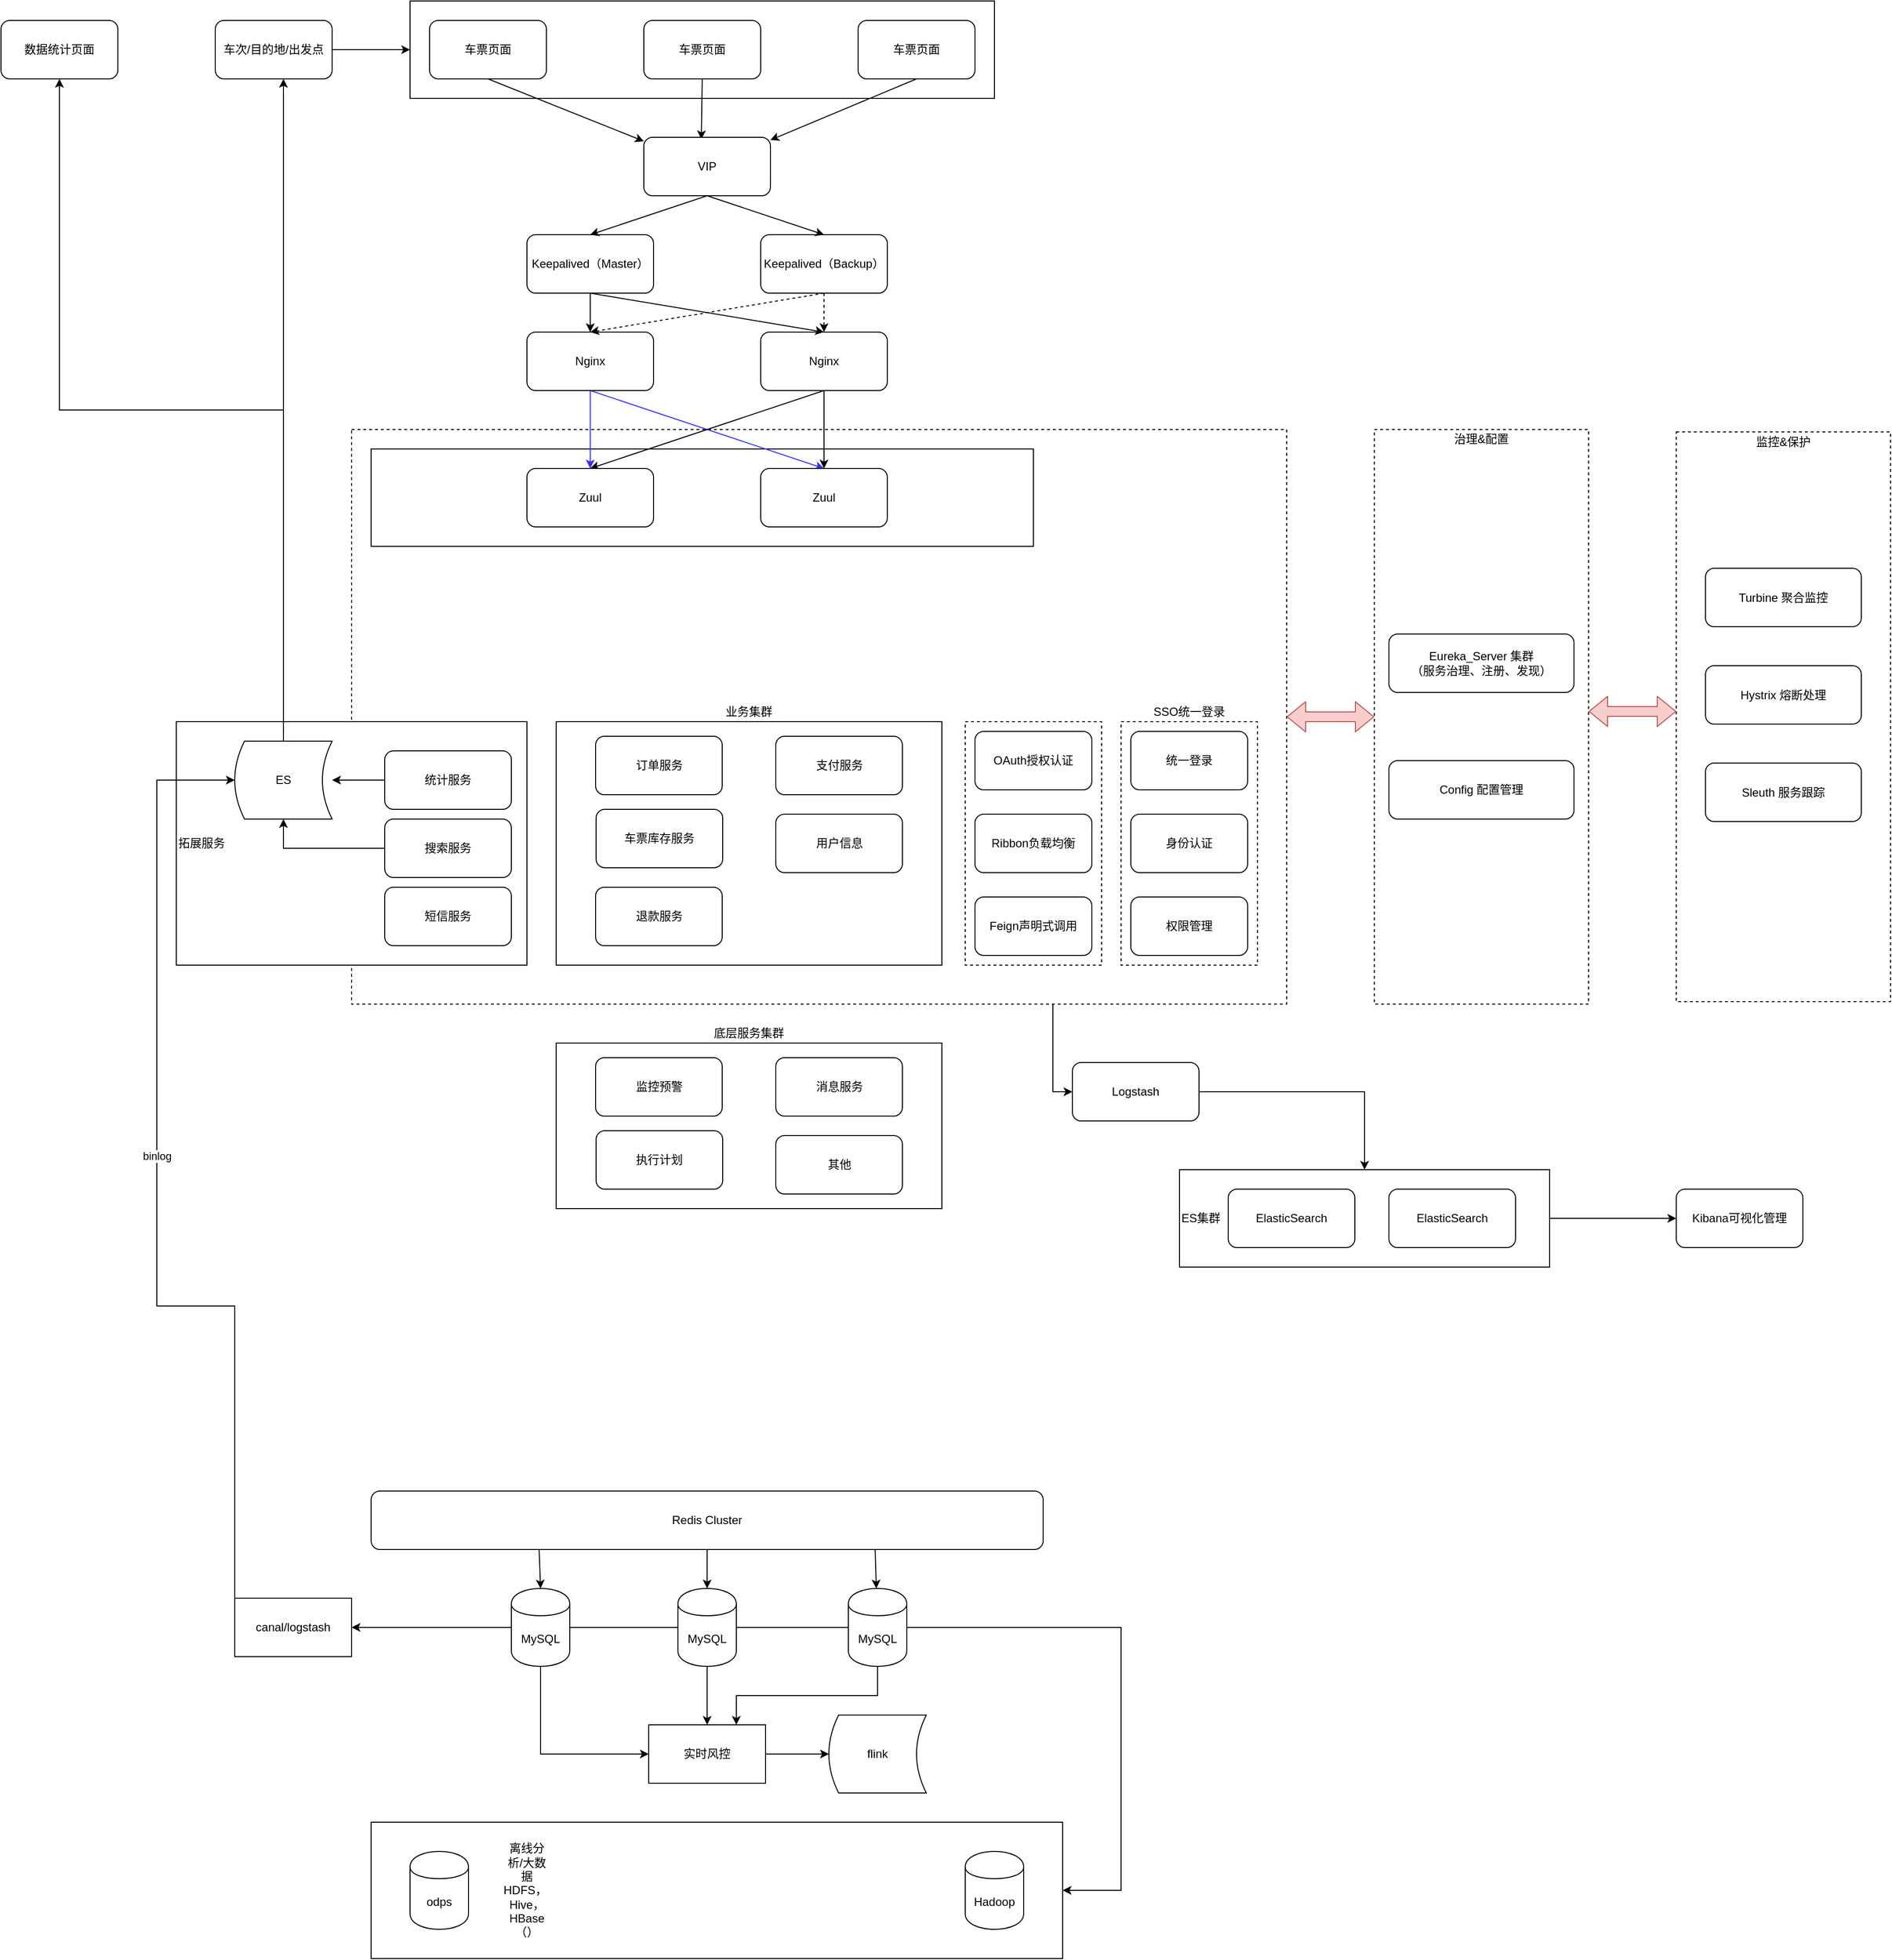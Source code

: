 <mxfile version="13.0.8" type="github">
  <diagram id="GGTAP_Dss6p3u6D_uiOW" name="第 1 页">
    <mxGraphModel dx="2062" dy="1131" grid="1" gridSize="10" guides="1" tooltips="1" connect="1" arrows="1" fold="1" page="1" pageScale="1" pageWidth="4681" pageHeight="3300" math="0" shadow="0">
      <root>
        <mxCell id="0" />
        <mxCell id="1" parent="0" />
        <mxCell id="-1Kdu_ao7LF9vzOcyDo0-9" style="edgeStyle=orthogonalEdgeStyle;rounded=0;orthogonalLoop=1;jettySize=auto;html=1;exitX=1;exitY=0.5;exitDx=0;exitDy=0;entryX=0;entryY=0.5;entryDx=0;entryDy=0;" edge="1" parent="1" source="-1Kdu_ao7LF9vzOcyDo0-6" target="-1Kdu_ao7LF9vzOcyDo0-8">
          <mxGeometry relative="1" as="geometry" />
        </mxCell>
        <mxCell id="-1Kdu_ao7LF9vzOcyDo0-6" value="ES集群" style="rounded=0;whiteSpace=wrap;html=1;align=left;" vertex="1" parent="1">
          <mxGeometry x="1230" y="1340" width="380" height="100" as="geometry" />
        </mxCell>
        <mxCell id="aDxzfi80MlIau34F5nmL-50" value="" style="rounded=0;whiteSpace=wrap;html=1;dashed=1;" parent="1" vertex="1">
          <mxGeometry x="1740" y="582.5" width="220" height="585" as="geometry" />
        </mxCell>
        <mxCell id="-1Kdu_ao7LF9vzOcyDo0-4" style="edgeStyle=orthogonalEdgeStyle;rounded=0;orthogonalLoop=1;jettySize=auto;html=1;exitX=0.75;exitY=1;exitDx=0;exitDy=0;entryX=0;entryY=0.5;entryDx=0;entryDy=0;" edge="1" parent="1" source="aDxzfi80MlIau34F5nmL-46" target="-1Kdu_ao7LF9vzOcyDo0-3">
          <mxGeometry relative="1" as="geometry" />
        </mxCell>
        <mxCell id="aDxzfi80MlIau34F5nmL-46" value="" style="rounded=0;whiteSpace=wrap;html=1;dashed=1;" parent="1" vertex="1">
          <mxGeometry x="380" y="580" width="960" height="590" as="geometry" />
        </mxCell>
        <mxCell id="aDxzfi80MlIau34F5nmL-29" value="" style="rounded=0;whiteSpace=wrap;html=1;dashed=1;" parent="1" vertex="1">
          <mxGeometry x="1430" y="580" width="220" height="590" as="geometry" />
        </mxCell>
        <mxCell id="aDxzfi80MlIau34F5nmL-5" value="" style="rounded=0;whiteSpace=wrap;html=1;" parent="1" vertex="1">
          <mxGeometry x="590" y="880" width="396" height="250" as="geometry" />
        </mxCell>
        <mxCell id="aDxzfi80MlIau34F5nmL-4" value="拓展服务" style="rounded=0;whiteSpace=wrap;html=1;align=left;" parent="1" vertex="1">
          <mxGeometry x="200" y="880" width="360" height="250" as="geometry" />
        </mxCell>
        <mxCell id="o8Zs_roNA5FvOaUuxSW4-69" value="" style="rounded=0;whiteSpace=wrap;html=1;" parent="1" vertex="1">
          <mxGeometry x="440" y="140" width="600" height="100" as="geometry" />
        </mxCell>
        <mxCell id="o8Zs_roNA5FvOaUuxSW4-4" value="" style="rounded=0;whiteSpace=wrap;html=1;" parent="1" vertex="1">
          <mxGeometry x="400" y="600" width="680" height="100" as="geometry" />
        </mxCell>
        <mxCell id="dlgCpanpwa_J9QGgFaTf-9" style="rounded=0;orthogonalLoop=1;jettySize=auto;html=1;exitX=0.5;exitY=1;exitDx=0;exitDy=0;" parent="1" source="dlgCpanpwa_J9QGgFaTf-1" target="dlgCpanpwa_J9QGgFaTf-8" edge="1">
          <mxGeometry relative="1" as="geometry" />
        </mxCell>
        <mxCell id="dlgCpanpwa_J9QGgFaTf-1" value="车票页面" style="rounded=1;whiteSpace=wrap;html=1;" parent="1" vertex="1">
          <mxGeometry x="460" y="160" width="120" height="60" as="geometry" />
        </mxCell>
        <mxCell id="dlgCpanpwa_J9QGgFaTf-10" style="edgeStyle=none;rounded=0;orthogonalLoop=1;jettySize=auto;html=1;exitX=0.5;exitY=1;exitDx=0;exitDy=0;entryX=0.454;entryY=0.033;entryDx=0;entryDy=0;entryPerimeter=0;" parent="1" source="dlgCpanpwa_J9QGgFaTf-2" target="dlgCpanpwa_J9QGgFaTf-8" edge="1">
          <mxGeometry relative="1" as="geometry" />
        </mxCell>
        <mxCell id="dlgCpanpwa_J9QGgFaTf-2" value="车票页面" style="rounded=1;whiteSpace=wrap;html=1;" parent="1" vertex="1">
          <mxGeometry x="680" y="160" width="120" height="60" as="geometry" />
        </mxCell>
        <mxCell id="dlgCpanpwa_J9QGgFaTf-11" style="edgeStyle=none;rounded=0;orthogonalLoop=1;jettySize=auto;html=1;exitX=0.5;exitY=1;exitDx=0;exitDy=0;" parent="1" source="dlgCpanpwa_J9QGgFaTf-3" target="dlgCpanpwa_J9QGgFaTf-8" edge="1">
          <mxGeometry relative="1" as="geometry" />
        </mxCell>
        <mxCell id="dlgCpanpwa_J9QGgFaTf-3" value="车票页面" style="rounded=1;whiteSpace=wrap;html=1;" parent="1" vertex="1">
          <mxGeometry x="900" y="160" width="120" height="60" as="geometry" />
        </mxCell>
        <mxCell id="o8Zs_roNA5FvOaUuxSW4-7" style="edgeStyle=none;rounded=0;orthogonalLoop=1;jettySize=auto;html=1;exitX=0.5;exitY=1;exitDx=0;exitDy=0;entryX=0.5;entryY=0;entryDx=0;entryDy=0;strokeColor=#3333FF;" parent="1" source="dlgCpanpwa_J9QGgFaTf-4" target="o8Zs_roNA5FvOaUuxSW4-1" edge="1">
          <mxGeometry relative="1" as="geometry" />
        </mxCell>
        <mxCell id="o8Zs_roNA5FvOaUuxSW4-8" style="edgeStyle=none;rounded=0;orthogonalLoop=1;jettySize=auto;html=1;exitX=0.5;exitY=1;exitDx=0;exitDy=0;entryX=0.5;entryY=0;entryDx=0;entryDy=0;strokeColor=#3333FF;" parent="1" source="dlgCpanpwa_J9QGgFaTf-4" target="o8Zs_roNA5FvOaUuxSW4-3" edge="1">
          <mxGeometry relative="1" as="geometry" />
        </mxCell>
        <mxCell id="dlgCpanpwa_J9QGgFaTf-4" value="Nginx" style="rounded=1;whiteSpace=wrap;html=1;" parent="1" vertex="1">
          <mxGeometry x="560" y="480" width="130" height="60" as="geometry" />
        </mxCell>
        <mxCell id="o8Zs_roNA5FvOaUuxSW4-10" style="edgeStyle=none;rounded=0;orthogonalLoop=1;jettySize=auto;html=1;exitX=0.5;exitY=1;exitDx=0;exitDy=0;entryX=0.5;entryY=0;entryDx=0;entryDy=0;" parent="1" source="dlgCpanpwa_J9QGgFaTf-5" target="o8Zs_roNA5FvOaUuxSW4-1" edge="1">
          <mxGeometry relative="1" as="geometry" />
        </mxCell>
        <mxCell id="o8Zs_roNA5FvOaUuxSW4-12" style="edgeStyle=none;rounded=0;orthogonalLoop=1;jettySize=auto;html=1;exitX=0.5;exitY=1;exitDx=0;exitDy=0;entryX=0.5;entryY=0;entryDx=0;entryDy=0;" parent="1" source="dlgCpanpwa_J9QGgFaTf-5" target="o8Zs_roNA5FvOaUuxSW4-3" edge="1">
          <mxGeometry relative="1" as="geometry" />
        </mxCell>
        <mxCell id="dlgCpanpwa_J9QGgFaTf-5" value="Nginx" style="rounded=1;whiteSpace=wrap;html=1;" parent="1" vertex="1">
          <mxGeometry x="800" y="480" width="130" height="60" as="geometry" />
        </mxCell>
        <mxCell id="dlgCpanpwa_J9QGgFaTf-14" style="edgeStyle=none;rounded=0;orthogonalLoop=1;jettySize=auto;html=1;exitX=0.5;exitY=1;exitDx=0;exitDy=0;" parent="1" source="dlgCpanpwa_J9QGgFaTf-6" target="dlgCpanpwa_J9QGgFaTf-4" edge="1">
          <mxGeometry relative="1" as="geometry" />
        </mxCell>
        <mxCell id="dlgCpanpwa_J9QGgFaTf-16" style="edgeStyle=none;rounded=0;orthogonalLoop=1;jettySize=auto;html=1;exitX=0.5;exitY=1;exitDx=0;exitDy=0;entryX=0.5;entryY=0;entryDx=0;entryDy=0;" parent="1" source="dlgCpanpwa_J9QGgFaTf-6" target="dlgCpanpwa_J9QGgFaTf-5" edge="1">
          <mxGeometry relative="1" as="geometry" />
        </mxCell>
        <mxCell id="dlgCpanpwa_J9QGgFaTf-6" value="Keepalived（Master）" style="rounded=1;whiteSpace=wrap;html=1;" parent="1" vertex="1">
          <mxGeometry x="560" y="380" width="130" height="60" as="geometry" />
        </mxCell>
        <mxCell id="dlgCpanpwa_J9QGgFaTf-15" style="edgeStyle=none;rounded=0;orthogonalLoop=1;jettySize=auto;html=1;exitX=0.5;exitY=1;exitDx=0;exitDy=0;entryX=0.5;entryY=0;entryDx=0;entryDy=0;dashed=1;" parent="1" source="dlgCpanpwa_J9QGgFaTf-7" target="dlgCpanpwa_J9QGgFaTf-5" edge="1">
          <mxGeometry relative="1" as="geometry" />
        </mxCell>
        <mxCell id="dlgCpanpwa_J9QGgFaTf-17" style="edgeStyle=none;rounded=0;orthogonalLoop=1;jettySize=auto;html=1;exitX=0.5;exitY=1;exitDx=0;exitDy=0;entryX=0.5;entryY=0;entryDx=0;entryDy=0;dashed=1;" parent="1" source="dlgCpanpwa_J9QGgFaTf-7" target="dlgCpanpwa_J9QGgFaTf-4" edge="1">
          <mxGeometry relative="1" as="geometry" />
        </mxCell>
        <mxCell id="dlgCpanpwa_J9QGgFaTf-7" value="Keepalived（Backup）" style="rounded=1;whiteSpace=wrap;html=1;" parent="1" vertex="1">
          <mxGeometry x="800" y="380" width="130" height="60" as="geometry" />
        </mxCell>
        <mxCell id="dlgCpanpwa_J9QGgFaTf-12" style="edgeStyle=none;rounded=0;orthogonalLoop=1;jettySize=auto;html=1;exitX=0.5;exitY=1;exitDx=0;exitDy=0;entryX=0.5;entryY=0;entryDx=0;entryDy=0;" parent="1" source="dlgCpanpwa_J9QGgFaTf-8" target="dlgCpanpwa_J9QGgFaTf-6" edge="1">
          <mxGeometry relative="1" as="geometry" />
        </mxCell>
        <mxCell id="dlgCpanpwa_J9QGgFaTf-13" style="edgeStyle=none;rounded=0;orthogonalLoop=1;jettySize=auto;html=1;exitX=0.5;exitY=1;exitDx=0;exitDy=0;entryX=0.5;entryY=0;entryDx=0;entryDy=0;" parent="1" source="dlgCpanpwa_J9QGgFaTf-8" target="dlgCpanpwa_J9QGgFaTf-7" edge="1">
          <mxGeometry relative="1" as="geometry" />
        </mxCell>
        <mxCell id="dlgCpanpwa_J9QGgFaTf-8" value="VIP" style="rounded=1;whiteSpace=wrap;html=1;" parent="1" vertex="1">
          <mxGeometry x="680" y="280" width="130" height="60" as="geometry" />
        </mxCell>
        <mxCell id="o8Zs_roNA5FvOaUuxSW4-1" value="Zuul" style="rounded=1;whiteSpace=wrap;html=1;" parent="1" vertex="1">
          <mxGeometry x="800" y="620" width="130" height="60" as="geometry" />
        </mxCell>
        <mxCell id="o8Zs_roNA5FvOaUuxSW4-3" value="Zuul" style="rounded=1;whiteSpace=wrap;html=1;" parent="1" vertex="1">
          <mxGeometry x="560" y="620" width="130" height="60" as="geometry" />
        </mxCell>
        <mxCell id="o8Zs_roNA5FvOaUuxSW4-14" value="Eureka_Server&amp;nbsp;集群&lt;br&gt;（服务治理、注册、发现）" style="rounded=1;whiteSpace=wrap;html=1;" parent="1" vertex="1">
          <mxGeometry x="1445" y="790" width="190" height="60" as="geometry" />
        </mxCell>
        <mxCell id="o8Zs_roNA5FvOaUuxSW4-20" value="订单服务" style="rounded=1;whiteSpace=wrap;html=1;" parent="1" vertex="1">
          <mxGeometry x="630.5" y="895" width="130" height="60" as="geometry" />
        </mxCell>
        <mxCell id="o8Zs_roNA5FvOaUuxSW4-21" value="车票库存服务" style="rounded=1;whiteSpace=wrap;html=1;" parent="1" vertex="1">
          <mxGeometry x="631" y="970" width="130" height="60" as="geometry" />
        </mxCell>
        <mxCell id="o8Zs_roNA5FvOaUuxSW4-22" value="支付服务" style="rounded=1;whiteSpace=wrap;html=1;" parent="1" vertex="1">
          <mxGeometry x="815.5" y="895" width="130" height="60" as="geometry" />
        </mxCell>
        <mxCell id="o8Zs_roNA5FvOaUuxSW4-32" style="edgeStyle=none;rounded=0;orthogonalLoop=1;jettySize=auto;html=1;exitX=0;exitY=0.5;exitDx=0;exitDy=0;entryX=1;entryY=0.5;entryDx=0;entryDy=0;strokeColor=#000000;" parent="1" source="o8Zs_roNA5FvOaUuxSW4-23" target="o8Zs_roNA5FvOaUuxSW4-31" edge="1">
          <mxGeometry relative="1" as="geometry" />
        </mxCell>
        <mxCell id="o8Zs_roNA5FvOaUuxSW4-23" value="统计服务" style="rounded=1;whiteSpace=wrap;html=1;" parent="1" vertex="1">
          <mxGeometry x="414" y="910" width="130" height="60" as="geometry" />
        </mxCell>
        <mxCell id="o8Zs_roNA5FvOaUuxSW4-66" style="edgeStyle=orthogonalEdgeStyle;rounded=0;orthogonalLoop=1;jettySize=auto;html=1;exitX=0.5;exitY=0;exitDx=0;exitDy=0;startArrow=none;startFill=0;endArrow=classic;endFill=1;strokeColor=#000000;" parent="1" source="o8Zs_roNA5FvOaUuxSW4-31" target="o8Zs_roNA5FvOaUuxSW4-64" edge="1">
          <mxGeometry relative="1" as="geometry">
            <Array as="points">
              <mxPoint x="310" y="490" />
              <mxPoint x="310" y="490" />
            </Array>
          </mxGeometry>
        </mxCell>
        <mxCell id="o8Zs_roNA5FvOaUuxSW4-67" style="edgeStyle=orthogonalEdgeStyle;rounded=0;orthogonalLoop=1;jettySize=auto;html=1;exitX=0.5;exitY=0;exitDx=0;exitDy=0;entryX=0.5;entryY=1;entryDx=0;entryDy=0;startArrow=none;startFill=0;endArrow=classic;endFill=1;strokeColor=#000000;" parent="1" source="o8Zs_roNA5FvOaUuxSW4-31" target="o8Zs_roNA5FvOaUuxSW4-65" edge="1">
          <mxGeometry relative="1" as="geometry" />
        </mxCell>
        <mxCell id="o8Zs_roNA5FvOaUuxSW4-31" value="ES" style="shape=dataStorage;whiteSpace=wrap;html=1;" parent="1" vertex="1">
          <mxGeometry x="260" y="900" width="100" height="80" as="geometry" />
        </mxCell>
        <mxCell id="o8Zs_roNA5FvOaUuxSW4-42" style="edgeStyle=none;rounded=0;orthogonalLoop=1;jettySize=auto;html=1;exitX=0.25;exitY=1;exitDx=0;exitDy=0;entryX=0.5;entryY=0;entryDx=0;entryDy=0;strokeColor=#000000;" parent="1" source="o8Zs_roNA5FvOaUuxSW4-33" target="o8Zs_roNA5FvOaUuxSW4-38" edge="1">
          <mxGeometry relative="1" as="geometry" />
        </mxCell>
        <mxCell id="o8Zs_roNA5FvOaUuxSW4-44" style="edgeStyle=none;rounded=0;orthogonalLoop=1;jettySize=auto;html=1;exitX=0.5;exitY=1;exitDx=0;exitDy=0;entryX=0.5;entryY=0;entryDx=0;entryDy=0;strokeColor=#000000;" parent="1" source="o8Zs_roNA5FvOaUuxSW4-33" target="o8Zs_roNA5FvOaUuxSW4-39" edge="1">
          <mxGeometry relative="1" as="geometry" />
        </mxCell>
        <mxCell id="o8Zs_roNA5FvOaUuxSW4-45" style="edgeStyle=none;rounded=0;orthogonalLoop=1;jettySize=auto;html=1;exitX=0.75;exitY=1;exitDx=0;exitDy=0;strokeColor=#000000;" parent="1" source="o8Zs_roNA5FvOaUuxSW4-33" target="o8Zs_roNA5FvOaUuxSW4-40" edge="1">
          <mxGeometry relative="1" as="geometry" />
        </mxCell>
        <mxCell id="o8Zs_roNA5FvOaUuxSW4-33" value="Redis Cluster" style="rounded=1;whiteSpace=wrap;html=1;" parent="1" vertex="1">
          <mxGeometry x="400" y="1670" width="690" height="60" as="geometry" />
        </mxCell>
        <mxCell id="o8Zs_roNA5FvOaUuxSW4-58" style="edgeStyle=orthogonalEdgeStyle;rounded=0;orthogonalLoop=1;jettySize=auto;html=1;exitX=1;exitY=0.5;exitDx=0;exitDy=0;strokeColor=#000000;endArrow=none;endFill=0;" parent="1" source="o8Zs_roNA5FvOaUuxSW4-38" target="o8Zs_roNA5FvOaUuxSW4-39" edge="1">
          <mxGeometry relative="1" as="geometry" />
        </mxCell>
        <mxCell id="o8Zs_roNA5FvOaUuxSW4-61" style="edgeStyle=orthogonalEdgeStyle;rounded=0;orthogonalLoop=1;jettySize=auto;html=1;exitX=0;exitY=0.5;exitDx=0;exitDy=0;entryX=1;entryY=0.5;entryDx=0;entryDy=0;endArrow=classic;endFill=1;strokeColor=#000000;startArrow=none;startFill=0;" parent="1" source="o8Zs_roNA5FvOaUuxSW4-38" target="o8Zs_roNA5FvOaUuxSW4-60" edge="1">
          <mxGeometry relative="1" as="geometry" />
        </mxCell>
        <mxCell id="o8Zs_roNA5FvOaUuxSW4-74" style="edgeStyle=orthogonalEdgeStyle;rounded=0;orthogonalLoop=1;jettySize=auto;html=1;exitX=0.5;exitY=1;exitDx=0;exitDy=0;entryX=0;entryY=0.5;entryDx=0;entryDy=0;startArrow=none;startFill=0;endArrow=classic;endFill=1;strokeColor=#000000;" parent="1" source="o8Zs_roNA5FvOaUuxSW4-38" target="o8Zs_roNA5FvOaUuxSW4-71" edge="1">
          <mxGeometry relative="1" as="geometry" />
        </mxCell>
        <mxCell id="o8Zs_roNA5FvOaUuxSW4-38" value="MySQL" style="shape=cylinder;whiteSpace=wrap;html=1;boundedLbl=1;backgroundOutline=1;" parent="1" vertex="1">
          <mxGeometry x="544" y="1770" width="60" height="80" as="geometry" />
        </mxCell>
        <mxCell id="o8Zs_roNA5FvOaUuxSW4-59" style="edgeStyle=orthogonalEdgeStyle;rounded=0;orthogonalLoop=1;jettySize=auto;html=1;exitX=1;exitY=0.5;exitDx=0;exitDy=0;strokeColor=#000000;endArrow=none;endFill=0;" parent="1" source="o8Zs_roNA5FvOaUuxSW4-39" target="o8Zs_roNA5FvOaUuxSW4-40" edge="1">
          <mxGeometry relative="1" as="geometry" />
        </mxCell>
        <mxCell id="o8Zs_roNA5FvOaUuxSW4-73" style="edgeStyle=orthogonalEdgeStyle;rounded=0;orthogonalLoop=1;jettySize=auto;html=1;exitX=0.5;exitY=1;exitDx=0;exitDy=0;startArrow=none;startFill=0;endArrow=classic;endFill=1;strokeColor=#000000;" parent="1" source="o8Zs_roNA5FvOaUuxSW4-39" target="o8Zs_roNA5FvOaUuxSW4-71" edge="1">
          <mxGeometry relative="1" as="geometry" />
        </mxCell>
        <mxCell id="o8Zs_roNA5FvOaUuxSW4-39" value="MySQL" style="shape=cylinder;whiteSpace=wrap;html=1;boundedLbl=1;backgroundOutline=1;" parent="1" vertex="1">
          <mxGeometry x="715" y="1770" width="60" height="80" as="geometry" />
        </mxCell>
        <mxCell id="o8Zs_roNA5FvOaUuxSW4-75" style="edgeStyle=orthogonalEdgeStyle;rounded=0;orthogonalLoop=1;jettySize=auto;html=1;exitX=0.5;exitY=1;exitDx=0;exitDy=0;entryX=0.75;entryY=0;entryDx=0;entryDy=0;startArrow=none;startFill=0;endArrow=classic;endFill=1;strokeColor=#000000;" parent="1" source="o8Zs_roNA5FvOaUuxSW4-40" target="o8Zs_roNA5FvOaUuxSW4-71" edge="1">
          <mxGeometry relative="1" as="geometry" />
        </mxCell>
        <mxCell id="o8Zs_roNA5FvOaUuxSW4-81" style="edgeStyle=orthogonalEdgeStyle;rounded=0;orthogonalLoop=1;jettySize=auto;html=1;exitX=1;exitY=0.5;exitDx=0;exitDy=0;entryX=1;entryY=0.5;entryDx=0;entryDy=0;startArrow=none;startFill=0;endArrow=classic;endFill=1;strokeColor=#000000;" parent="1" source="o8Zs_roNA5FvOaUuxSW4-40" target="o8Zs_roNA5FvOaUuxSW4-77" edge="1">
          <mxGeometry relative="1" as="geometry">
            <Array as="points">
              <mxPoint x="1170" y="1810" />
              <mxPoint x="1170" y="2080" />
            </Array>
          </mxGeometry>
        </mxCell>
        <mxCell id="o8Zs_roNA5FvOaUuxSW4-40" value="MySQL" style="shape=cylinder;whiteSpace=wrap;html=1;boundedLbl=1;backgroundOutline=1;" parent="1" vertex="1">
          <mxGeometry x="890" y="1770" width="60" height="80" as="geometry" />
        </mxCell>
        <mxCell id="o8Zs_roNA5FvOaUuxSW4-54" style="edgeStyle=orthogonalEdgeStyle;rounded=0;orthogonalLoop=1;jettySize=auto;html=1;exitX=0;exitY=0.5;exitDx=0;exitDy=0;entryX=0.5;entryY=1;entryDx=0;entryDy=0;strokeColor=#000000;" parent="1" source="o8Zs_roNA5FvOaUuxSW4-53" target="o8Zs_roNA5FvOaUuxSW4-31" edge="1">
          <mxGeometry relative="1" as="geometry" />
        </mxCell>
        <mxCell id="o8Zs_roNA5FvOaUuxSW4-53" value="搜索服务" style="rounded=1;whiteSpace=wrap;html=1;" parent="1" vertex="1">
          <mxGeometry x="414" y="980" width="130" height="60" as="geometry" />
        </mxCell>
        <mxCell id="o8Zs_roNA5FvOaUuxSW4-62" style="edgeStyle=orthogonalEdgeStyle;rounded=0;orthogonalLoop=1;jettySize=auto;html=1;exitX=0;exitY=0.5;exitDx=0;exitDy=0;entryX=0;entryY=0.5;entryDx=0;entryDy=0;startArrow=none;startFill=0;endArrow=classic;endFill=1;strokeColor=#000000;" parent="1" source="o8Zs_roNA5FvOaUuxSW4-60" target="o8Zs_roNA5FvOaUuxSW4-31" edge="1">
          <mxGeometry relative="1" as="geometry">
            <Array as="points">
              <mxPoint x="180" y="1480" />
              <mxPoint x="180" y="940" />
            </Array>
          </mxGeometry>
        </mxCell>
        <mxCell id="o8Zs_roNA5FvOaUuxSW4-63" value="binlog" style="edgeLabel;html=1;align=center;verticalAlign=middle;resizable=0;points=[];" parent="o8Zs_roNA5FvOaUuxSW4-62" vertex="1" connectable="0">
          <mxGeometry x="0.096" relative="1" as="geometry">
            <mxPoint as="offset" />
          </mxGeometry>
        </mxCell>
        <mxCell id="o8Zs_roNA5FvOaUuxSW4-60" value="canal/logstash" style="rounded=0;whiteSpace=wrap;html=1;" parent="1" vertex="1">
          <mxGeometry x="260" y="1780" width="120" height="60" as="geometry" />
        </mxCell>
        <mxCell id="o8Zs_roNA5FvOaUuxSW4-70" style="edgeStyle=orthogonalEdgeStyle;rounded=0;orthogonalLoop=1;jettySize=auto;html=1;exitX=1;exitY=0.5;exitDx=0;exitDy=0;startArrow=none;startFill=0;endArrow=classic;endFill=1;strokeColor=#000000;" parent="1" source="o8Zs_roNA5FvOaUuxSW4-64" target="o8Zs_roNA5FvOaUuxSW4-69" edge="1">
          <mxGeometry relative="1" as="geometry" />
        </mxCell>
        <mxCell id="o8Zs_roNA5FvOaUuxSW4-64" value="车次/目的地/出发点" style="rounded=1;whiteSpace=wrap;html=1;" parent="1" vertex="1">
          <mxGeometry x="240" y="160" width="120" height="60" as="geometry" />
        </mxCell>
        <mxCell id="o8Zs_roNA5FvOaUuxSW4-65" value="数据统计页面" style="rounded=1;whiteSpace=wrap;html=1;" parent="1" vertex="1">
          <mxGeometry x="20" y="160" width="120" height="60" as="geometry" />
        </mxCell>
        <mxCell id="o8Zs_roNA5FvOaUuxSW4-76" style="edgeStyle=orthogonalEdgeStyle;rounded=0;orthogonalLoop=1;jettySize=auto;html=1;exitX=1;exitY=0.5;exitDx=0;exitDy=0;startArrow=none;startFill=0;endArrow=classic;endFill=1;strokeColor=#000000;" parent="1" source="o8Zs_roNA5FvOaUuxSW4-71" target="o8Zs_roNA5FvOaUuxSW4-72" edge="1">
          <mxGeometry relative="1" as="geometry" />
        </mxCell>
        <mxCell id="o8Zs_roNA5FvOaUuxSW4-71" value="实时风控" style="rounded=0;whiteSpace=wrap;html=1;" parent="1" vertex="1">
          <mxGeometry x="685" y="1910" width="120" height="60" as="geometry" />
        </mxCell>
        <mxCell id="o8Zs_roNA5FvOaUuxSW4-72" value="flink" style="shape=dataStorage;whiteSpace=wrap;html=1;" parent="1" vertex="1">
          <mxGeometry x="870" y="1900" width="100" height="80" as="geometry" />
        </mxCell>
        <mxCell id="o8Zs_roNA5FvOaUuxSW4-77" value="" style="rounded=0;whiteSpace=wrap;html=1;" parent="1" vertex="1">
          <mxGeometry x="400" y="2010" width="710" height="140" as="geometry" />
        </mxCell>
        <mxCell id="o8Zs_roNA5FvOaUuxSW4-78" value="odps" style="shape=cylinder;whiteSpace=wrap;html=1;boundedLbl=1;backgroundOutline=1;" parent="1" vertex="1">
          <mxGeometry x="440" y="2040" width="60" height="80" as="geometry" />
        </mxCell>
        <mxCell id="o8Zs_roNA5FvOaUuxSW4-79" value="Hadoop" style="shape=cylinder;whiteSpace=wrap;html=1;boundedLbl=1;backgroundOutline=1;" parent="1" vertex="1">
          <mxGeometry x="1010" y="2040" width="60" height="80" as="geometry" />
        </mxCell>
        <mxCell id="o8Zs_roNA5FvOaUuxSW4-80" value="离线分析/大数据HDFS，&amp;nbsp; Hive，HBase（）" style="text;html=1;strokeColor=none;fillColor=none;align=center;verticalAlign=middle;whiteSpace=wrap;rounded=0;" parent="1" vertex="1">
          <mxGeometry x="540" y="2070" width="40" height="20" as="geometry" />
        </mxCell>
        <mxCell id="aDxzfi80MlIau34F5nmL-2" value="用户信息" style="rounded=1;whiteSpace=wrap;html=1;" parent="1" vertex="1">
          <mxGeometry x="815.5" y="975" width="130" height="60" as="geometry" />
        </mxCell>
        <mxCell id="aDxzfi80MlIau34F5nmL-3" value="退款服务" style="rounded=1;whiteSpace=wrap;html=1;" parent="1" vertex="1">
          <mxGeometry x="630.5" y="1050" width="130" height="60" as="geometry" />
        </mxCell>
        <mxCell id="aDxzfi80MlIau34F5nmL-9" value="&lt;div&gt;&lt;br&gt;&lt;/div&gt;" style="rounded=0;whiteSpace=wrap;html=1;align=left;dashed=1;" parent="1" vertex="1">
          <mxGeometry x="1010" y="880" width="140" height="250" as="geometry" />
        </mxCell>
        <mxCell id="aDxzfi80MlIau34F5nmL-12" value="短信服务" style="rounded=1;whiteSpace=wrap;html=1;" parent="1" vertex="1">
          <mxGeometry x="414" y="1050" width="130" height="60" as="geometry" />
        </mxCell>
        <mxCell id="aDxzfi80MlIau34F5nmL-13" value="OAuth授权认证" style="rounded=1;whiteSpace=wrap;html=1;" parent="1" vertex="1">
          <mxGeometry x="1020" y="890" width="120" height="60" as="geometry" />
        </mxCell>
        <mxCell id="aDxzfi80MlIau34F5nmL-14" value="Ribbon负载均衡" style="rounded=1;whiteSpace=wrap;html=1;" parent="1" vertex="1">
          <mxGeometry x="1020" y="975" width="120" height="60" as="geometry" />
        </mxCell>
        <mxCell id="aDxzfi80MlIau34F5nmL-15" value="Feign声明式调用" style="rounded=1;whiteSpace=wrap;html=1;" parent="1" vertex="1">
          <mxGeometry x="1020" y="1060" width="120" height="60" as="geometry" />
        </mxCell>
        <mxCell id="aDxzfi80MlIau34F5nmL-16" value="" style="rounded=0;whiteSpace=wrap;html=1;dashed=1;" parent="1" vertex="1">
          <mxGeometry x="1170" y="880" width="140" height="250" as="geometry" />
        </mxCell>
        <mxCell id="aDxzfi80MlIau34F5nmL-17" value="统一登录" style="rounded=1;whiteSpace=wrap;html=1;" parent="1" vertex="1">
          <mxGeometry x="1180" y="890" width="120" height="60" as="geometry" />
        </mxCell>
        <mxCell id="aDxzfi80MlIau34F5nmL-18" value="身份认证" style="rounded=1;whiteSpace=wrap;html=1;" parent="1" vertex="1">
          <mxGeometry x="1180" y="975" width="120" height="60" as="geometry" />
        </mxCell>
        <mxCell id="aDxzfi80MlIau34F5nmL-21" value="SSO统一登录" style="text;html=1;strokeColor=none;fillColor=none;align=center;verticalAlign=middle;whiteSpace=wrap;rounded=0;" parent="1" vertex="1">
          <mxGeometry x="1200" y="860" width="80" height="20" as="geometry" />
        </mxCell>
        <mxCell id="aDxzfi80MlIau34F5nmL-22" value="权限管理" style="rounded=1;whiteSpace=wrap;html=1;" parent="1" vertex="1">
          <mxGeometry x="1180" y="1060" width="120" height="60" as="geometry" />
        </mxCell>
        <mxCell id="aDxzfi80MlIau34F5nmL-23" value="Hystrix 熔断处理" style="rounded=1;whiteSpace=wrap;html=1;" parent="1" vertex="1">
          <mxGeometry x="1770" y="822.5" width="160" height="60" as="geometry" />
        </mxCell>
        <mxCell id="aDxzfi80MlIau34F5nmL-26" value="Sleuth 服务跟踪" style="rounded=1;whiteSpace=wrap;html=1;" parent="1" vertex="1">
          <mxGeometry x="1770" y="922.5" width="160" height="60" as="geometry" />
        </mxCell>
        <mxCell id="aDxzfi80MlIau34F5nmL-27" value="Turbine&amp;nbsp;聚合监控" style="rounded=1;whiteSpace=wrap;html=1;" parent="1" vertex="1">
          <mxGeometry x="1770" y="722.5" width="160" height="60" as="geometry" />
        </mxCell>
        <mxCell id="aDxzfi80MlIau34F5nmL-28" value="Config&amp;nbsp;配置管理" style="rounded=1;whiteSpace=wrap;html=1;" parent="1" vertex="1">
          <mxGeometry x="1445" y="920" width="190" height="60" as="geometry" />
        </mxCell>
        <mxCell id="aDxzfi80MlIau34F5nmL-30" value="治理&amp;amp;配置" style="text;html=1;strokeColor=none;fillColor=none;align=center;verticalAlign=middle;whiteSpace=wrap;rounded=0;" parent="1" vertex="1">
          <mxGeometry x="1500" y="580" width="80" height="20" as="geometry" />
        </mxCell>
        <mxCell id="aDxzfi80MlIau34F5nmL-31" value="业务集群" style="text;html=1;strokeColor=none;fillColor=none;align=center;verticalAlign=middle;whiteSpace=wrap;rounded=0;" parent="1" vertex="1">
          <mxGeometry x="748" y="860" width="80" height="20" as="geometry" />
        </mxCell>
        <mxCell id="aDxzfi80MlIau34F5nmL-39" value="" style="rounded=0;whiteSpace=wrap;html=1;" parent="1" vertex="1">
          <mxGeometry x="590" y="1210" width="396" height="170" as="geometry" />
        </mxCell>
        <mxCell id="aDxzfi80MlIau34F5nmL-40" value="监控预警" style="rounded=1;whiteSpace=wrap;html=1;" parent="1" vertex="1">
          <mxGeometry x="630.5" y="1225" width="130" height="60" as="geometry" />
        </mxCell>
        <mxCell id="aDxzfi80MlIau34F5nmL-41" value="执行计划" style="rounded=1;whiteSpace=wrap;html=1;" parent="1" vertex="1">
          <mxGeometry x="631" y="1300" width="130" height="60" as="geometry" />
        </mxCell>
        <mxCell id="aDxzfi80MlIau34F5nmL-42" value="消息服务" style="rounded=1;whiteSpace=wrap;html=1;" parent="1" vertex="1">
          <mxGeometry x="815.5" y="1225" width="130" height="60" as="geometry" />
        </mxCell>
        <mxCell id="aDxzfi80MlIau34F5nmL-43" value="其他" style="rounded=1;whiteSpace=wrap;html=1;" parent="1" vertex="1">
          <mxGeometry x="815.5" y="1305" width="130" height="60" as="geometry" />
        </mxCell>
        <mxCell id="aDxzfi80MlIau34F5nmL-45" value="底层服务集群" style="text;html=1;strokeColor=none;fillColor=none;align=center;verticalAlign=middle;whiteSpace=wrap;rounded=0;" parent="1" vertex="1">
          <mxGeometry x="748" y="1190" width="80" height="20" as="geometry" />
        </mxCell>
        <mxCell id="aDxzfi80MlIau34F5nmL-47" value="" style="shape=flexArrow;endArrow=classic;startArrow=classic;html=1;entryX=0;entryY=0.5;entryDx=0;entryDy=0;fillColor=#f8cecc;strokeColor=#b85450;" parent="1" target="aDxzfi80MlIau34F5nmL-29" edge="1">
          <mxGeometry width="50" height="50" relative="1" as="geometry">
            <mxPoint x="1340" y="875" as="sourcePoint" />
            <mxPoint x="1380" y="820" as="targetPoint" />
          </mxGeometry>
        </mxCell>
        <mxCell id="aDxzfi80MlIau34F5nmL-51" value="监控&amp;amp;保护" style="text;html=1;strokeColor=none;fillColor=none;align=center;verticalAlign=middle;whiteSpace=wrap;rounded=0;" parent="1" vertex="1">
          <mxGeometry x="1810" y="582.5" width="80" height="20" as="geometry" />
        </mxCell>
        <mxCell id="aDxzfi80MlIau34F5nmL-52" value="" style="shape=flexArrow;endArrow=classic;startArrow=classic;html=1;entryX=0;entryY=0.5;entryDx=0;entryDy=0;fillColor=#f8cecc;strokeColor=#b85450;" parent="1" edge="1">
          <mxGeometry width="50" height="50" relative="1" as="geometry">
            <mxPoint x="1650" y="869.5" as="sourcePoint" />
            <mxPoint x="1740" y="869.5" as="targetPoint" />
          </mxGeometry>
        </mxCell>
        <mxCell id="-1Kdu_ao7LF9vzOcyDo0-1" value="ElasticSearch" style="rounded=1;whiteSpace=wrap;html=1;" vertex="1" parent="1">
          <mxGeometry x="1280" y="1360" width="130" height="60" as="geometry" />
        </mxCell>
        <mxCell id="-1Kdu_ao7LF9vzOcyDo0-2" value="ElasticSearch" style="rounded=1;whiteSpace=wrap;html=1;" vertex="1" parent="1">
          <mxGeometry x="1445" y="1360" width="130" height="60" as="geometry" />
        </mxCell>
        <mxCell id="-1Kdu_ao7LF9vzOcyDo0-7" style="edgeStyle=orthogonalEdgeStyle;rounded=0;orthogonalLoop=1;jettySize=auto;html=1;exitX=1;exitY=0.5;exitDx=0;exitDy=0;" edge="1" parent="1" source="-1Kdu_ao7LF9vzOcyDo0-3" target="-1Kdu_ao7LF9vzOcyDo0-6">
          <mxGeometry relative="1" as="geometry" />
        </mxCell>
        <mxCell id="-1Kdu_ao7LF9vzOcyDo0-3" value="Logstash" style="rounded=1;whiteSpace=wrap;html=1;" vertex="1" parent="1">
          <mxGeometry x="1120" y="1230" width="130" height="60" as="geometry" />
        </mxCell>
        <mxCell id="-1Kdu_ao7LF9vzOcyDo0-8" value="Kibana可视化管理" style="rounded=1;whiteSpace=wrap;html=1;" vertex="1" parent="1">
          <mxGeometry x="1740" y="1360" width="130" height="60" as="geometry" />
        </mxCell>
      </root>
    </mxGraphModel>
  </diagram>
</mxfile>
